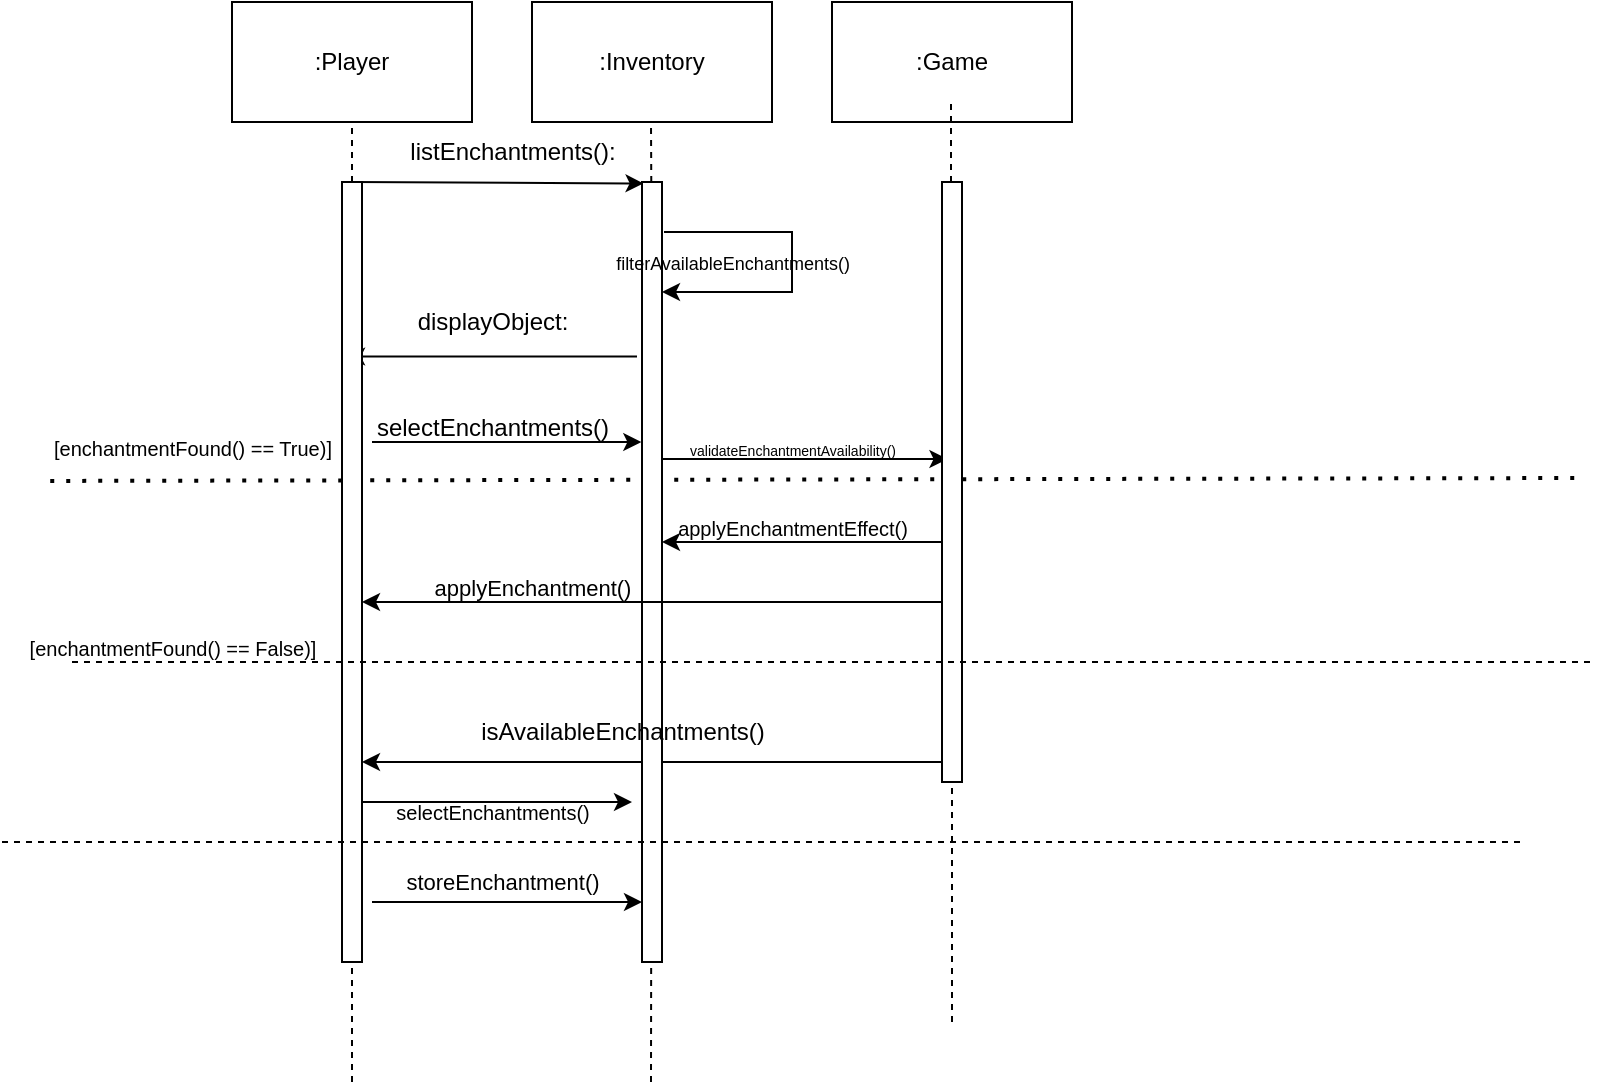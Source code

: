 <mxfile version="24.7.17">
  <diagram name="Sayfa -1" id="jDDf7yI5Ph4p9Fsg3NfB">
    <mxGraphModel dx="1862" dy="756" grid="1" gridSize="10" guides="1" tooltips="1" connect="1" arrows="1" fold="1" page="1" pageScale="1" pageWidth="827" pageHeight="1169" math="0" shadow="0">
      <root>
        <mxCell id="0" />
        <mxCell id="1" parent="0" />
        <mxCell id="Z0DfydjJGIAEFnmEN4nz-1" value=":Player" style="rounded=0;whiteSpace=wrap;html=1;" parent="1" vertex="1">
          <mxGeometry x="80" y="190" width="120" height="60" as="geometry" />
        </mxCell>
        <mxCell id="Z0DfydjJGIAEFnmEN4nz-2" value=":Inventory" style="rounded=0;whiteSpace=wrap;html=1;" parent="1" vertex="1">
          <mxGeometry x="230" y="190" width="120" height="60" as="geometry" />
        </mxCell>
        <mxCell id="Z0DfydjJGIAEFnmEN4nz-3" value=":Game" style="rounded=0;whiteSpace=wrap;html=1;" parent="1" vertex="1">
          <mxGeometry x="380" y="190" width="120" height="60" as="geometry" />
        </mxCell>
        <mxCell id="Z0DfydjJGIAEFnmEN4nz-5" value="" style="endArrow=none;dashed=1;html=1;rounded=0;entryX=0.5;entryY=1;entryDx=0;entryDy=0;" parent="1" source="Z0DfydjJGIAEFnmEN4nz-41" target="Z0DfydjJGIAEFnmEN4nz-1" edge="1">
          <mxGeometry width="50" height="50" relative="1" as="geometry">
            <mxPoint x="140" y="730" as="sourcePoint" />
            <mxPoint x="440" y="360" as="targetPoint" />
          </mxGeometry>
        </mxCell>
        <mxCell id="Z0DfydjJGIAEFnmEN4nz-6" value="" style="endArrow=none;dashed=1;html=1;rounded=0;entryX=0.5;entryY=1;entryDx=0;entryDy=0;" parent="1" edge="1">
          <mxGeometry width="50" height="50" relative="1" as="geometry">
            <mxPoint x="289.929" y="340" as="sourcePoint" />
            <mxPoint x="289.5" y="250" as="targetPoint" />
          </mxGeometry>
        </mxCell>
        <mxCell id="Z0DfydjJGIAEFnmEN4nz-7" value="" style="endArrow=none;dashed=1;html=1;rounded=0;entryX=0.5;entryY=1;entryDx=0;entryDy=0;" parent="1" source="Z0DfydjJGIAEFnmEN4nz-45" edge="1">
          <mxGeometry width="50" height="50" relative="1" as="geometry">
            <mxPoint x="439.5" y="720" as="sourcePoint" />
            <mxPoint x="439.5" y="240" as="targetPoint" />
          </mxGeometry>
        </mxCell>
        <mxCell id="Z0DfydjJGIAEFnmEN4nz-9" value="" style="endArrow=classic;html=1;rounded=0;entryX=1.006;entryY=1.024;entryDx=0;entryDy=0;entryPerimeter=0;" parent="1" edge="1" target="Z0DfydjJGIAEFnmEN4nz-13">
          <mxGeometry width="50" height="50" relative="1" as="geometry">
            <mxPoint x="140" y="280" as="sourcePoint" />
            <mxPoint x="440" y="280" as="targetPoint" />
          </mxGeometry>
        </mxCell>
        <mxCell id="Z0DfydjJGIAEFnmEN4nz-10" value="" style="endArrow=classic;html=1;rounded=0;" parent="1" edge="1">
          <mxGeometry width="50" height="50" relative="1" as="geometry">
            <mxPoint x="296" y="305" as="sourcePoint" />
            <mxPoint x="295" y="335.0" as="targetPoint" />
            <Array as="points">
              <mxPoint x="360" y="305" />
              <mxPoint x="360" y="335" />
              <mxPoint x="330" y="335" />
            </Array>
          </mxGeometry>
        </mxCell>
        <mxCell id="Z0DfydjJGIAEFnmEN4nz-11" value="" style="endArrow=classic;html=1;rounded=0;" parent="1" edge="1">
          <mxGeometry width="50" height="50" relative="1" as="geometry">
            <mxPoint x="282.5" y="367.29" as="sourcePoint" />
            <mxPoint x="137.5" y="367.29" as="targetPoint" />
          </mxGeometry>
        </mxCell>
        <mxCell id="Z0DfydjJGIAEFnmEN4nz-12" value="" style="endArrow=classic;html=1;rounded=0;entryX=0.475;entryY=-0.05;entryDx=0;entryDy=0;entryPerimeter=0;" parent="1" edge="1" source="Z0DfydjJGIAEFnmEN4nz-43">
          <mxGeometry width="50" height="50" relative="1" as="geometry">
            <mxPoint x="440" y="400" as="sourcePoint" />
            <mxPoint x="437.75" y="418.5" as="targetPoint" />
          </mxGeometry>
        </mxCell>
        <mxCell id="Z0DfydjJGIAEFnmEN4nz-13" value="listEnchantments():" style="text;html=1;align=center;verticalAlign=middle;resizable=0;points=[];autosize=1;strokeColor=none;fillColor=none;" parent="1" vertex="1">
          <mxGeometry x="155" y="250" width="130" height="30" as="geometry" />
        </mxCell>
        <mxCell id="Z0DfydjJGIAEFnmEN4nz-18" value="" style="endArrow=none;dashed=1;html=1;rounded=0;entryX=0.5;entryY=1;entryDx=0;entryDy=0;" parent="1" edge="1">
          <mxGeometry width="50" height="50" relative="1" as="geometry">
            <mxPoint x="289.5" y="730" as="sourcePoint" />
            <mxPoint x="290" y="370" as="targetPoint" />
          </mxGeometry>
        </mxCell>
        <mxCell id="Z0DfydjJGIAEFnmEN4nz-27" value="" style="endArrow=none;dashed=1;html=1;dashPattern=1 3;strokeWidth=2;rounded=0;exitX=0.057;exitY=1.049;exitDx=0;exitDy=0;exitPerimeter=0;entryX=0.997;entryY=0.823;entryDx=0;entryDy=0;entryPerimeter=0;" parent="1" edge="1" source="Z0DfydjJGIAEFnmEN4nz-28">
          <mxGeometry width="50" height="50" relative="1" as="geometry">
            <mxPoint x="74.0" y="428" as="sourcePoint" />
            <mxPoint x="754" y="428" as="targetPoint" />
          </mxGeometry>
        </mxCell>
        <mxCell id="Z0DfydjJGIAEFnmEN4nz-33" value="" style="endArrow=classic;html=1;rounded=0;" parent="1" edge="1">
          <mxGeometry width="50" height="50" relative="1" as="geometry">
            <mxPoint x="445" y="570" as="sourcePoint" />
            <mxPoint x="145" y="570" as="targetPoint" />
          </mxGeometry>
        </mxCell>
        <mxCell id="Z0DfydjJGIAEFnmEN4nz-42" value="" style="endArrow=none;dashed=1;html=1;rounded=0;entryX=0.5;entryY=1;entryDx=0;entryDy=0;" parent="1" target="Z0DfydjJGIAEFnmEN4nz-41" edge="1">
          <mxGeometry width="50" height="50" relative="1" as="geometry">
            <mxPoint x="140" y="730" as="sourcePoint" />
            <mxPoint x="140" y="250" as="targetPoint" />
          </mxGeometry>
        </mxCell>
        <mxCell id="Z0DfydjJGIAEFnmEN4nz-41" value="" style="html=1;points=[[0,0,0,0,5],[0,1,0,0,-5],[1,0,0,0,5],[1,1,0,0,-5]];perimeter=orthogonalPerimeter;outlineConnect=0;targetShapes=umlLifeline;portConstraint=eastwest;newEdgeStyle={&quot;curved&quot;:0,&quot;rounded&quot;:0};" parent="1" vertex="1">
          <mxGeometry x="135" y="280" width="10" height="390" as="geometry" />
        </mxCell>
        <mxCell id="Z0DfydjJGIAEFnmEN4nz-43" value="" style="html=1;points=[[0,0,0,0,5],[0,1,0,0,-5],[1,0,0,0,5],[1,1,0,0,-5]];perimeter=orthogonalPerimeter;outlineConnect=0;targetShapes=umlLifeline;portConstraint=eastwest;newEdgeStyle={&quot;curved&quot;:0,&quot;rounded&quot;:0};" parent="1" vertex="1">
          <mxGeometry x="285" y="280" width="10" height="390" as="geometry" />
        </mxCell>
        <mxCell id="Z0DfydjJGIAEFnmEN4nz-46" value="" style="endArrow=none;dashed=1;html=1;rounded=0;entryX=0.5;entryY=1;entryDx=0;entryDy=0;" parent="1" target="Z0DfydjJGIAEFnmEN4nz-45" edge="1">
          <mxGeometry width="50" height="50" relative="1" as="geometry">
            <mxPoint x="440" y="700" as="sourcePoint" />
            <mxPoint x="439.5" y="240" as="targetPoint" />
          </mxGeometry>
        </mxCell>
        <mxCell id="Z0DfydjJGIAEFnmEN4nz-45" value="" style="html=1;points=[[0,0,0,0,5],[0,1,0,0,-5],[1,0,0,0,5],[1,1,0,0,-5]];perimeter=orthogonalPerimeter;outlineConnect=0;targetShapes=umlLifeline;portConstraint=eastwest;newEdgeStyle={&quot;curved&quot;:0,&quot;rounded&quot;:0};" parent="1" vertex="1">
          <mxGeometry x="435" y="280" width="10" height="300" as="geometry" />
        </mxCell>
        <mxCell id="Z0DfydjJGIAEFnmEN4nz-34" value="isAvailableEnchantments()" style="text;html=1;align=center;verticalAlign=middle;resizable=0;points=[];autosize=1;strokeColor=none;fillColor=none;" parent="1" vertex="1">
          <mxGeometry x="190" y="540" width="170" height="30" as="geometry" />
        </mxCell>
        <mxCell id="Z0DfydjJGIAEFnmEN4nz-28" value="&lt;font style=&quot;font-size: 10px;&quot;&gt;[enchantmentFound() == True)]&lt;/font&gt;" style="text;html=1;align=center;verticalAlign=middle;resizable=0;points=[];autosize=1;strokeColor=none;fillColor=none;" parent="1" vertex="1">
          <mxGeometry x="-20" y="398" width="160" height="30" as="geometry" />
        </mxCell>
        <mxCell id="Z0DfydjJGIAEFnmEN4nz-16" value="displayObject:" style="text;html=1;align=center;verticalAlign=middle;resizable=0;points=[];autosize=1;strokeColor=none;fillColor=none;" parent="1" vertex="1">
          <mxGeometry x="160" y="335" width="100" height="30" as="geometry" />
        </mxCell>
        <mxCell id="kWiumYhIm9BWz9SUTFhs-1" value="&lt;font style=&quot;font-size: 9px;&quot;&gt;filterAvailableEnchantments()&lt;/font&gt;" style="text;html=1;align=center;verticalAlign=middle;resizable=0;points=[];autosize=1;strokeColor=none;fillColor=none;" vertex="1" parent="1">
          <mxGeometry x="260" y="305" width="140" height="30" as="geometry" />
        </mxCell>
        <mxCell id="kWiumYhIm9BWz9SUTFhs-4" value="" style="endArrow=classic;html=1;rounded=0;entryX=0.129;entryY=1.1;entryDx=0;entryDy=0;entryPerimeter=0;" edge="1" parent="1">
          <mxGeometry width="50" height="50" relative="1" as="geometry">
            <mxPoint x="150" y="410" as="sourcePoint" />
            <mxPoint x="284.67" y="410" as="targetPoint" />
          </mxGeometry>
        </mxCell>
        <mxCell id="kWiumYhIm9BWz9SUTFhs-6" value="selectEnchantments()" style="text;html=1;align=center;verticalAlign=middle;resizable=0;points=[];autosize=1;strokeColor=none;fillColor=none;" vertex="1" parent="1">
          <mxGeometry x="140" y="388" width="140" height="30" as="geometry" />
        </mxCell>
        <mxCell id="kWiumYhIm9BWz9SUTFhs-7" value="&lt;font style=&quot;font-size: 7px;&quot;&gt;validateEnchantmentAvailability()&lt;/font&gt;" style="text;html=1;align=center;verticalAlign=middle;resizable=0;points=[];autosize=1;strokeColor=none;fillColor=none;" vertex="1" parent="1">
          <mxGeometry x="295" y="398" width="130" height="30" as="geometry" />
        </mxCell>
        <mxCell id="kWiumYhIm9BWz9SUTFhs-8" value="" style="endArrow=classic;html=1;rounded=0;" edge="1" parent="1">
          <mxGeometry width="50" height="50" relative="1" as="geometry">
            <mxPoint x="435" y="460" as="sourcePoint" />
            <mxPoint x="295" y="460" as="targetPoint" />
            <Array as="points">
              <mxPoint x="320" y="460" />
            </Array>
          </mxGeometry>
        </mxCell>
        <mxCell id="kWiumYhIm9BWz9SUTFhs-9" value="&lt;font style=&quot;font-size: 10px;&quot;&gt;applyEnchantmentEffect()&lt;/font&gt;" style="text;html=1;align=center;verticalAlign=middle;resizable=0;points=[];autosize=1;strokeColor=none;fillColor=none;" vertex="1" parent="1">
          <mxGeometry x="290" y="438" width="140" height="30" as="geometry" />
        </mxCell>
        <mxCell id="kWiumYhIm9BWz9SUTFhs-11" value="" style="endArrow=classic;html=1;rounded=0;" edge="1" parent="1" source="Z0DfydjJGIAEFnmEN4nz-45">
          <mxGeometry width="50" height="50" relative="1" as="geometry">
            <mxPoint x="430" y="490" as="sourcePoint" />
            <mxPoint x="145.0" y="490" as="targetPoint" />
          </mxGeometry>
        </mxCell>
        <mxCell id="kWiumYhIm9BWz9SUTFhs-12" value="&lt;font style=&quot;font-size: 11px;&quot;&gt;applyEnchantment()&lt;/font&gt;" style="text;html=1;align=center;verticalAlign=middle;resizable=0;points=[];autosize=1;strokeColor=none;fillColor=none;" vertex="1" parent="1">
          <mxGeometry x="170" y="468" width="120" height="30" as="geometry" />
        </mxCell>
        <mxCell id="kWiumYhIm9BWz9SUTFhs-15" value="" style="endArrow=none;dashed=1;html=1;rounded=0;" edge="1" parent="1">
          <mxGeometry width="50" height="50" relative="1" as="geometry">
            <mxPoint y="520" as="sourcePoint" />
            <mxPoint x="760" y="520" as="targetPoint" />
          </mxGeometry>
        </mxCell>
        <mxCell id="kWiumYhIm9BWz9SUTFhs-16" value="&lt;span style=&quot;font-size: 10px;&quot;&gt;[enchantmentFound() == False)]&lt;/span&gt;" style="text;html=1;align=center;verticalAlign=middle;resizable=0;points=[];autosize=1;strokeColor=none;fillColor=none;" vertex="1" parent="1">
          <mxGeometry x="-35" y="498" width="170" height="30" as="geometry" />
        </mxCell>
        <mxCell id="kWiumYhIm9BWz9SUTFhs-17" value="" style="endArrow=none;dashed=1;html=1;rounded=0;" edge="1" parent="1">
          <mxGeometry width="50" height="50" relative="1" as="geometry">
            <mxPoint x="-35" y="610" as="sourcePoint" />
            <mxPoint x="725" y="610" as="targetPoint" />
          </mxGeometry>
        </mxCell>
        <mxCell id="kWiumYhIm9BWz9SUTFhs-18" value="" style="endArrow=classic;html=1;rounded=0;" edge="1" parent="1" target="Z0DfydjJGIAEFnmEN4nz-43">
          <mxGeometry width="50" height="50" relative="1" as="geometry">
            <mxPoint x="150" y="640" as="sourcePoint" />
            <mxPoint x="390" y="590" as="targetPoint" />
          </mxGeometry>
        </mxCell>
        <mxCell id="kWiumYhIm9BWz9SUTFhs-19" value="storeEnchantment()" style="edgeLabel;html=1;align=center;verticalAlign=middle;resizable=0;points=[];" vertex="1" connectable="0" parent="kWiumYhIm9BWz9SUTFhs-18">
          <mxGeometry x="-0.048" y="6" relative="1" as="geometry">
            <mxPoint y="-4" as="offset" />
          </mxGeometry>
        </mxCell>
        <mxCell id="kWiumYhIm9BWz9SUTFhs-21" value="" style="endArrow=classic;html=1;rounded=0;" edge="1" parent="1" source="Z0DfydjJGIAEFnmEN4nz-41">
          <mxGeometry width="50" height="50" relative="1" as="geometry">
            <mxPoint x="150.52" y="590" as="sourcePoint" />
            <mxPoint x="280" y="590" as="targetPoint" />
          </mxGeometry>
        </mxCell>
        <mxCell id="kWiumYhIm9BWz9SUTFhs-22" value="" style="endArrow=classic;html=1;rounded=0;exitX=0.046;exitY=1.092;exitDx=0;exitDy=0;exitPerimeter=0;" edge="1" parent="1" target="kWiumYhIm9BWz9SUTFhs-20">
          <mxGeometry width="50" height="50" relative="1" as="geometry">
            <mxPoint x="150.52" y="590" as="sourcePoint" />
            <mxPoint x="280" y="590" as="targetPoint" />
          </mxGeometry>
        </mxCell>
        <mxCell id="kWiumYhIm9BWz9SUTFhs-20" value="&lt;font style=&quot;font-size: 10px;&quot;&gt;selectEnchantments()&lt;/font&gt;" style="text;html=1;align=center;verticalAlign=middle;resizable=0;points=[];autosize=1;strokeColor=none;fillColor=none;" vertex="1" parent="1">
          <mxGeometry x="150" y="580" width="120" height="30" as="geometry" />
        </mxCell>
      </root>
    </mxGraphModel>
  </diagram>
</mxfile>
